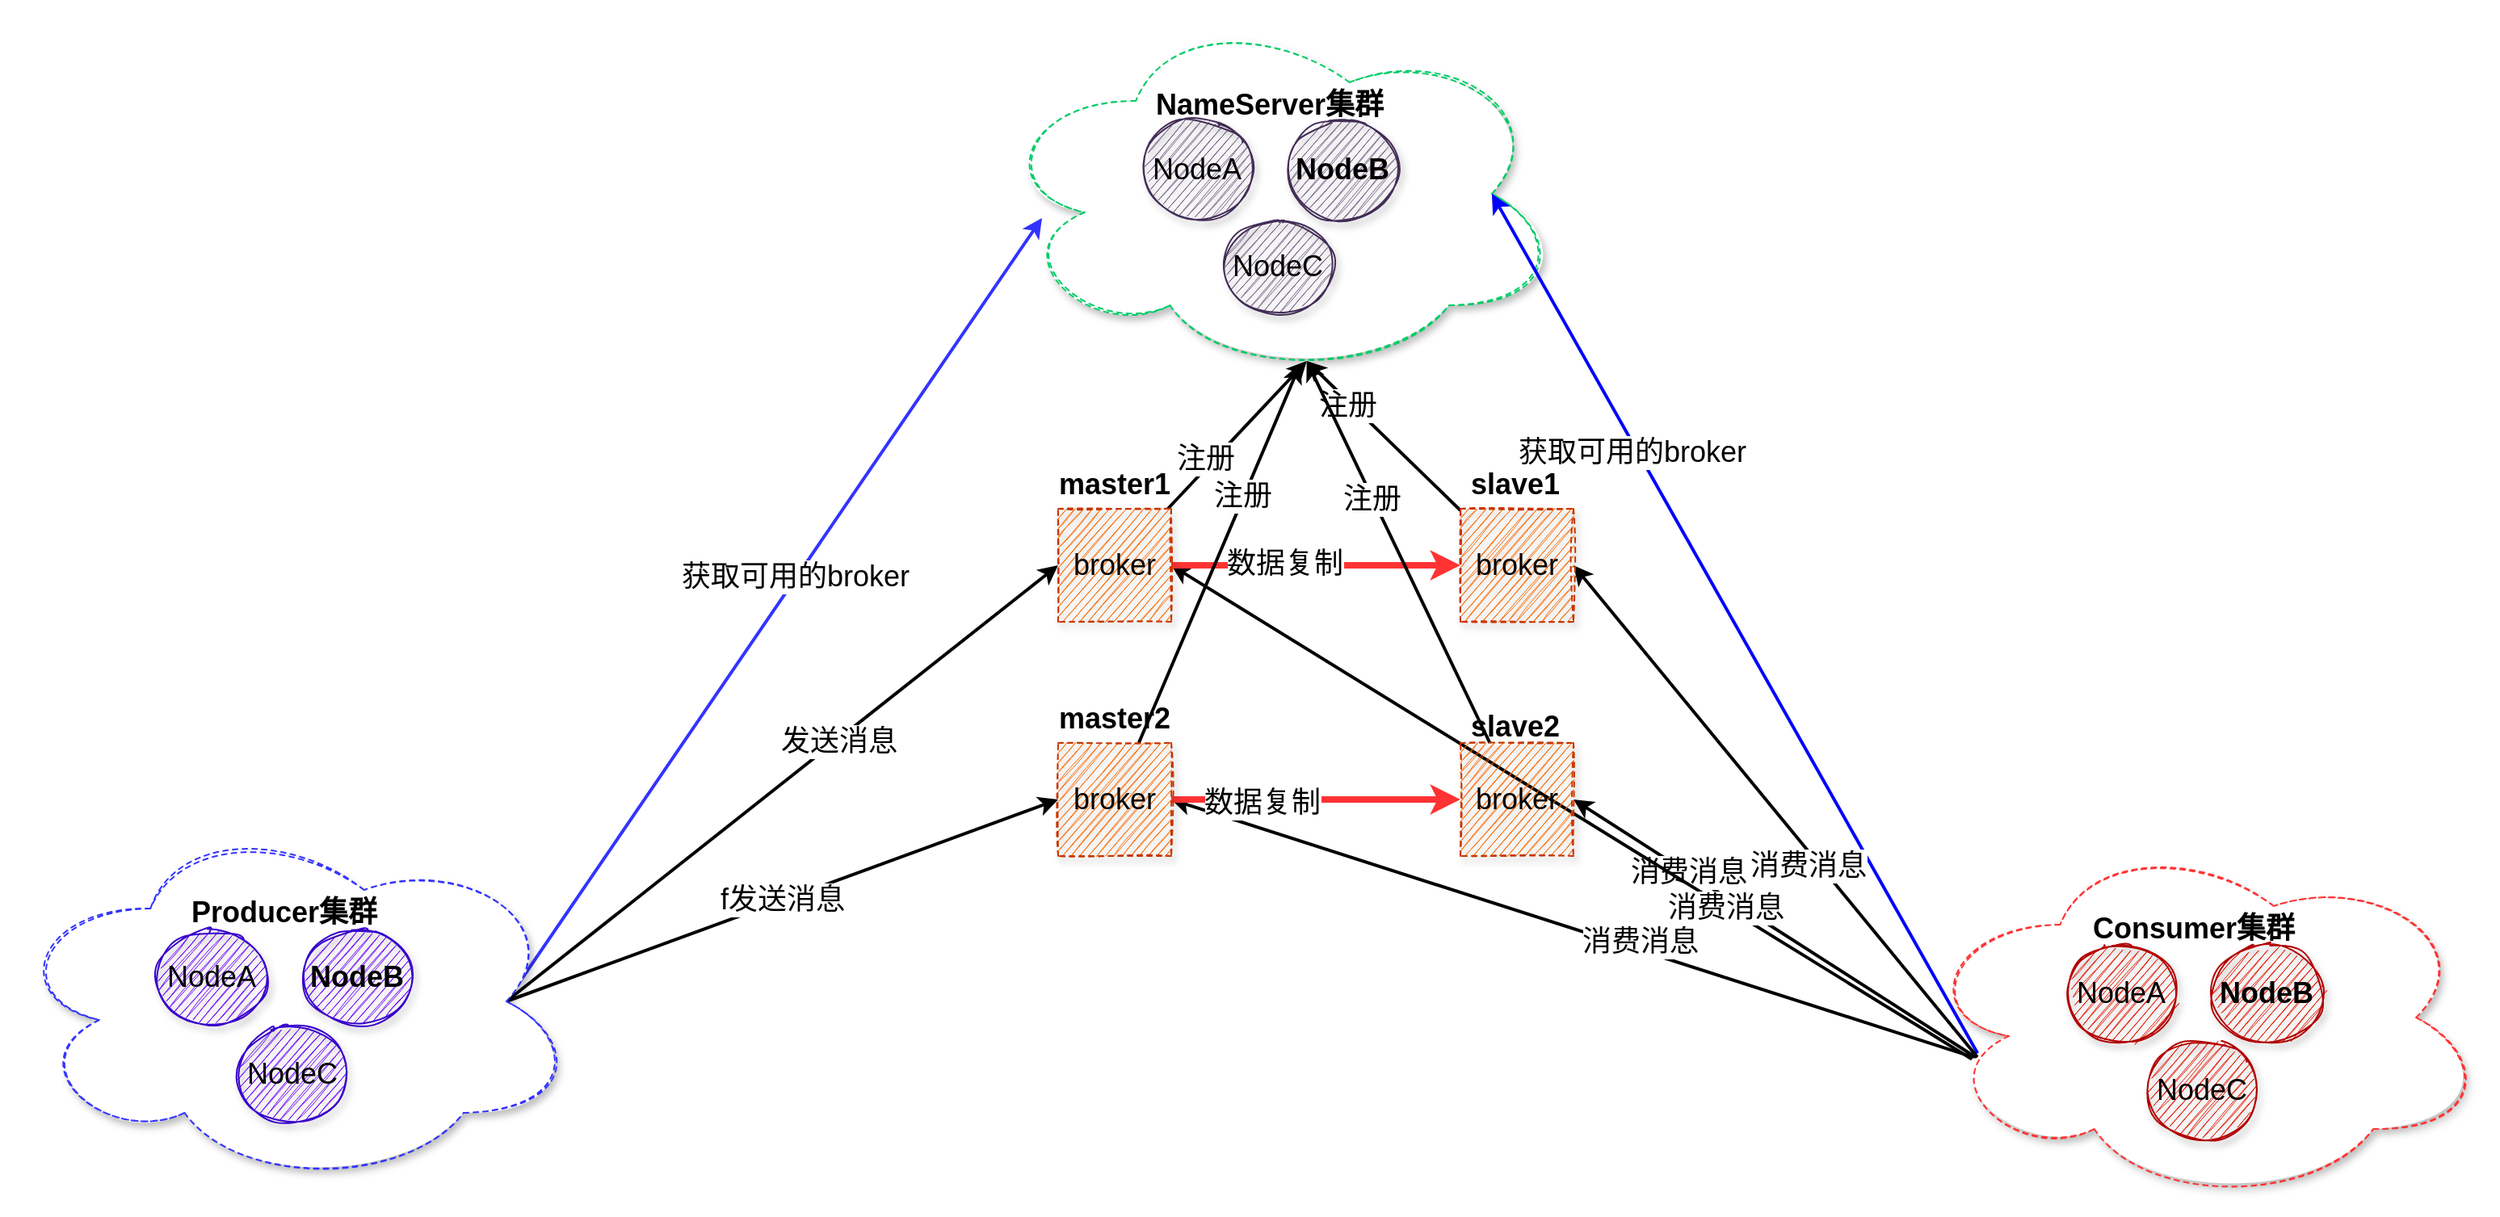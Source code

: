<mxfile version="17.4.6" type="device" pages="7"><diagram id="yjpIw6G_IVtgsbwFQPNo" name="集群模式"><mxGraphModel dx="2858" dy="2315" grid="1" gridSize="10" guides="1" tooltips="1" connect="1" arrows="1" fold="1" page="1" pageScale="1" pageWidth="827" pageHeight="1169" math="0" shadow="0"><root><mxCell id="0"/><mxCell id="1" parent="0"/><mxCell id="J7mX1lH1cEs2Lz2ZgcSQ-19" value="" style="ellipse;shape=cloud;whiteSpace=wrap;html=1;shadow=1;dashed=1;sketch=1;fontSize=18;fontColor=#000000;strokeColor=#00CC66;" parent="1" vertex="1"><mxGeometry x="390" y="-10" width="352.5" height="230" as="geometry"/></mxCell><mxCell id="J7mX1lH1cEs2Lz2ZgcSQ-14" value="&lt;font color=&quot;#000000&quot;&gt;NodeA&lt;/font&gt;" style="ellipse;whiteSpace=wrap;html=1;fontSize=18;fillColor=#76608a;fontColor=#ffffff;strokeColor=#432D57;sketch=1;shadow=1;" parent="1" vertex="1"><mxGeometry x="481.25" y="60" width="70" height="60" as="geometry"/></mxCell><mxCell id="J7mX1lH1cEs2Lz2ZgcSQ-15" value="&lt;b&gt;&lt;font color=&quot;#000000&quot;&gt;NodeB&lt;/font&gt;&lt;/b&gt;" style="ellipse;whiteSpace=wrap;html=1;fontSize=18;fillColor=#76608a;fontColor=#ffffff;strokeColor=#432D57;sketch=1;shadow=1;" parent="1" vertex="1"><mxGeometry x="571.25" y="60" width="70" height="60" as="geometry"/></mxCell><mxCell id="J7mX1lH1cEs2Lz2ZgcSQ-16" value="&lt;font color=&quot;#000000&quot;&gt;NodeC&lt;/font&gt;" style="ellipse;whiteSpace=wrap;html=1;fontSize=18;fillColor=#76608a;fontColor=#ffffff;strokeColor=#432D57;sketch=1;shadow=1;" parent="1" vertex="1"><mxGeometry x="531.25" y="120" width="70" height="60" as="geometry"/></mxCell><mxCell id="J7mX1lH1cEs2Lz2ZgcSQ-18" value="&lt;b&gt;NameServer集群&lt;/b&gt;" style="text;html=1;strokeColor=none;fillColor=none;align=center;verticalAlign=middle;whiteSpace=wrap;rounded=0;dashed=1;fontSize=18;sketch=1;shadow=1;" parent="1" vertex="1"><mxGeometry x="481.25" y="40" width="160" height="20" as="geometry"/></mxCell><mxCell id="J7mX1lH1cEs2Lz2ZgcSQ-42" style="rounded=0;orthogonalLoop=1;jettySize=auto;html=1;fontSize=18;fontColor=#000000;exitX=0.875;exitY=0.5;exitDx=0;exitDy=0;exitPerimeter=0;strokeWidth=2;endArrow=classic;endFill=1;strokeColor=#3333FF;" parent="1" source="J7mX1lH1cEs2Lz2ZgcSQ-20" edge="1"><mxGeometry relative="1" as="geometry"><mxPoint x="420" y="120" as="targetPoint"/></mxGeometry></mxCell><mxCell id="J7mX1lH1cEs2Lz2ZgcSQ-47" value="获取可用的broker" style="edgeLabel;html=1;align=center;verticalAlign=middle;resizable=0;points=[];fontSize=18;fontColor=#000000;" parent="J7mX1lH1cEs2Lz2ZgcSQ-42" vertex="1" connectable="0"><mxGeometry x="0.083" y="2" relative="1" as="geometry"><mxPoint as="offset"/></mxGeometry></mxCell><mxCell id="J7mX1lH1cEs2Lz2ZgcSQ-43" style="edgeStyle=none;rounded=0;orthogonalLoop=1;jettySize=auto;html=1;entryX=0;entryY=0.5;entryDx=0;entryDy=0;fontSize=18;fontColor=#000000;exitX=0.875;exitY=0.5;exitDx=0;exitDy=0;exitPerimeter=0;strokeWidth=2;" parent="1" source="J7mX1lH1cEs2Lz2ZgcSQ-20" target="J7mX1lH1cEs2Lz2ZgcSQ-34" edge="1"><mxGeometry relative="1" as="geometry"/></mxCell><mxCell id="J7mX1lH1cEs2Lz2ZgcSQ-48" value="发送消息" style="edgeLabel;html=1;align=center;verticalAlign=middle;resizable=0;points=[];fontSize=18;fontColor=#000000;" parent="J7mX1lH1cEs2Lz2ZgcSQ-43" vertex="1" connectable="0"><mxGeometry x="0.199" y="-1" relative="1" as="geometry"><mxPoint as="offset"/></mxGeometry></mxCell><mxCell id="J7mX1lH1cEs2Lz2ZgcSQ-44" value="f发送消息" style="edgeStyle=none;rounded=0;orthogonalLoop=1;jettySize=auto;html=1;entryX=0;entryY=0.5;entryDx=0;entryDy=0;fontSize=18;fontColor=#000000;exitX=0.875;exitY=0.5;exitDx=0;exitDy=0;exitPerimeter=0;strokeWidth=2;" parent="1" source="J7mX1lH1cEs2Lz2ZgcSQ-20" target="J7mX1lH1cEs2Lz2ZgcSQ-36" edge="1"><mxGeometry relative="1" as="geometry"/></mxCell><mxCell id="J7mX1lH1cEs2Lz2ZgcSQ-20" value="" style="ellipse;shape=cloud;whiteSpace=wrap;html=1;shadow=1;dashed=1;sketch=1;fontSize=18;fontColor=#000000;strokeColor=#3333FF;" parent="1" vertex="1"><mxGeometry x="-220" y="490" width="352.5" height="230" as="geometry"/></mxCell><mxCell id="J7mX1lH1cEs2Lz2ZgcSQ-21" value="&lt;font color=&quot;#000000&quot;&gt;NodeA&lt;/font&gt;" style="ellipse;whiteSpace=wrap;html=1;fontSize=18;fillColor=#6a00ff;fontColor=#ffffff;strokeColor=#3700CC;sketch=1;shadow=1;" parent="1" vertex="1"><mxGeometry x="-128.75" y="560" width="70" height="60" as="geometry"/></mxCell><mxCell id="J7mX1lH1cEs2Lz2ZgcSQ-22" value="&lt;b&gt;&lt;font color=&quot;#000000&quot;&gt;NodeB&lt;/font&gt;&lt;/b&gt;" style="ellipse;whiteSpace=wrap;html=1;fontSize=18;fillColor=#6a00ff;fontColor=#ffffff;strokeColor=#3700CC;sketch=1;shadow=1;" parent="1" vertex="1"><mxGeometry x="-38.75" y="560" width="70" height="60" as="geometry"/></mxCell><mxCell id="J7mX1lH1cEs2Lz2ZgcSQ-23" value="&lt;font color=&quot;#000000&quot;&gt;NodeC&lt;/font&gt;" style="ellipse;whiteSpace=wrap;html=1;fontSize=18;fillColor=#6a00ff;fontColor=#ffffff;strokeColor=#3700CC;sketch=1;shadow=1;" parent="1" vertex="1"><mxGeometry x="-78.75" y="620" width="70" height="60" as="geometry"/></mxCell><mxCell id="J7mX1lH1cEs2Lz2ZgcSQ-24" value="&lt;b&gt;Producer集群&lt;/b&gt;" style="text;html=1;strokeColor=none;fillColor=none;align=center;verticalAlign=middle;whiteSpace=wrap;rounded=0;dashed=1;fontSize=18;sketch=1;shadow=1;" parent="1" vertex="1"><mxGeometry x="-128.75" y="540" width="160" height="20" as="geometry"/></mxCell><mxCell id="J7mX1lH1cEs2Lz2ZgcSQ-66" style="edgeStyle=none;rounded=0;orthogonalLoop=1;jettySize=auto;html=1;entryX=0.875;entryY=0.5;entryDx=0;entryDy=0;entryPerimeter=0;fontSize=18;fontColor=#000000;endArrow=classic;endFill=1;strokeWidth=2;exitX=0.105;exitY=0.596;exitDx=0;exitDy=0;exitPerimeter=0;strokeColor=#0000FF;" parent="1" source="J7mX1lH1cEs2Lz2ZgcSQ-25" target="J7mX1lH1cEs2Lz2ZgcSQ-19" edge="1"><mxGeometry relative="1" as="geometry"/></mxCell><mxCell id="J7mX1lH1cEs2Lz2ZgcSQ-76" value="获取可用的broker" style="edgeLabel;html=1;align=center;verticalAlign=middle;resizable=0;points=[];fontSize=18;fontColor=#000000;" parent="J7mX1lH1cEs2Lz2ZgcSQ-66" vertex="1" connectable="0"><mxGeometry x="0.406" y="3" relative="1" as="geometry"><mxPoint as="offset"/></mxGeometry></mxCell><mxCell id="J7mX1lH1cEs2Lz2ZgcSQ-67" style="edgeStyle=none;rounded=0;orthogonalLoop=1;jettySize=auto;html=1;entryX=1;entryY=0.5;entryDx=0;entryDy=0;fontSize=18;fontColor=#000000;endArrow=classic;endFill=1;strokeWidth=2;exitX=0.105;exitY=0.607;exitDx=0;exitDy=0;exitPerimeter=0;" parent="1" source="J7mX1lH1cEs2Lz2ZgcSQ-25" target="J7mX1lH1cEs2Lz2ZgcSQ-35" edge="1"><mxGeometry relative="1" as="geometry"/></mxCell><mxCell id="J7mX1lH1cEs2Lz2ZgcSQ-74" value="消费消息" style="edgeLabel;html=1;align=center;verticalAlign=middle;resizable=0;points=[];fontSize=18;fontColor=#000000;" parent="J7mX1lH1cEs2Lz2ZgcSQ-67" vertex="1" connectable="0"><mxGeometry x="-0.195" y="6" relative="1" as="geometry"><mxPoint as="offset"/></mxGeometry></mxCell><mxCell id="J7mX1lH1cEs2Lz2ZgcSQ-68" style="edgeStyle=none;rounded=0;orthogonalLoop=1;jettySize=auto;html=1;entryX=1;entryY=0.5;entryDx=0;entryDy=0;fontSize=18;fontColor=#000000;endArrow=classic;endFill=1;strokeWidth=2;exitX=0.102;exitY=0.607;exitDx=0;exitDy=0;exitPerimeter=0;" parent="1" source="J7mX1lH1cEs2Lz2ZgcSQ-25" target="J7mX1lH1cEs2Lz2ZgcSQ-37" edge="1"><mxGeometry relative="1" as="geometry"/></mxCell><mxCell id="J7mX1lH1cEs2Lz2ZgcSQ-72" value="消费消息" style="edgeLabel;html=1;align=center;verticalAlign=middle;resizable=0;points=[];fontSize=18;fontColor=#000000;" parent="J7mX1lH1cEs2Lz2ZgcSQ-68" vertex="1" connectable="0"><mxGeometry x="0.436" relative="1" as="geometry"><mxPoint x="1" as="offset"/></mxGeometry></mxCell><mxCell id="J7mX1lH1cEs2Lz2ZgcSQ-69" style="edgeStyle=none;rounded=0;orthogonalLoop=1;jettySize=auto;html=1;entryX=1;entryY=0.5;entryDx=0;entryDy=0;fontSize=18;fontColor=#000000;endArrow=classic;endFill=1;strokeWidth=2;exitX=0.095;exitY=0.612;exitDx=0;exitDy=0;exitPerimeter=0;" parent="1" source="J7mX1lH1cEs2Lz2ZgcSQ-25" target="J7mX1lH1cEs2Lz2ZgcSQ-34" edge="1"><mxGeometry relative="1" as="geometry"/></mxCell><mxCell id="J7mX1lH1cEs2Lz2ZgcSQ-73" value="消费消息" style="edgeLabel;html=1;align=center;verticalAlign=middle;resizable=0;points=[];fontSize=18;fontColor=#000000;" parent="J7mX1lH1cEs2Lz2ZgcSQ-69" vertex="1" connectable="0"><mxGeometry x="-0.385" y="1" relative="1" as="geometry"><mxPoint y="-1" as="offset"/></mxGeometry></mxCell><mxCell id="J7mX1lH1cEs2Lz2ZgcSQ-70" style="edgeStyle=none;rounded=0;orthogonalLoop=1;jettySize=auto;html=1;entryX=1;entryY=0.5;entryDx=0;entryDy=0;fontSize=18;fontColor=#000000;endArrow=classic;endFill=1;strokeWidth=2;exitX=0.098;exitY=0.607;exitDx=0;exitDy=0;exitPerimeter=0;" parent="1" source="J7mX1lH1cEs2Lz2ZgcSQ-25" target="J7mX1lH1cEs2Lz2ZgcSQ-36" edge="1"><mxGeometry relative="1" as="geometry"/></mxCell><mxCell id="J7mX1lH1cEs2Lz2ZgcSQ-71" value="消费消息" style="edgeLabel;html=1;align=center;verticalAlign=middle;resizable=0;points=[];fontSize=18;fontColor=#000000;" parent="J7mX1lH1cEs2Lz2ZgcSQ-70" vertex="1" connectable="0"><mxGeometry x="-0.163" y="-5" relative="1" as="geometry"><mxPoint as="offset"/></mxGeometry></mxCell><mxCell id="J7mX1lH1cEs2Lz2ZgcSQ-25" value="" style="ellipse;shape=cloud;whiteSpace=wrap;html=1;shadow=1;dashed=1;sketch=1;fontSize=18;fontColor=#000000;strokeColor=#FF3333;" parent="1" vertex="1"><mxGeometry x="962.1" y="500" width="352.5" height="230" as="geometry"/></mxCell><mxCell id="J7mX1lH1cEs2Lz2ZgcSQ-26" value="&lt;font color=&quot;#000000&quot;&gt;NodeA&lt;/font&gt;" style="ellipse;whiteSpace=wrap;html=1;fontSize=18;fillColor=#e51400;fontColor=#ffffff;strokeColor=#B20000;sketch=1;shadow=1;" parent="1" vertex="1"><mxGeometry x="1053.35" y="570" width="70" height="60" as="geometry"/></mxCell><mxCell id="J7mX1lH1cEs2Lz2ZgcSQ-27" value="&lt;b&gt;&lt;font color=&quot;#000000&quot;&gt;NodeB&lt;/font&gt;&lt;/b&gt;" style="ellipse;whiteSpace=wrap;html=1;fontSize=18;fillColor=#e51400;fontColor=#ffffff;strokeColor=#B20000;sketch=1;shadow=1;" parent="1" vertex="1"><mxGeometry x="1143.35" y="570" width="70" height="60" as="geometry"/></mxCell><mxCell id="J7mX1lH1cEs2Lz2ZgcSQ-28" value="&lt;font color=&quot;#000000&quot;&gt;NodeC&lt;/font&gt;" style="ellipse;whiteSpace=wrap;html=1;fontSize=18;fillColor=#e51400;fontColor=#ffffff;strokeColor=#B20000;sketch=1;shadow=1;" parent="1" vertex="1"><mxGeometry x="1103.35" y="630" width="70" height="60" as="geometry"/></mxCell><mxCell id="J7mX1lH1cEs2Lz2ZgcSQ-29" value="&lt;b&gt;Consumer集群&lt;/b&gt;" style="text;html=1;strokeColor=none;fillColor=none;align=center;verticalAlign=middle;whiteSpace=wrap;rounded=0;dashed=1;fontSize=18;sketch=1;shadow=1;" parent="1" vertex="1"><mxGeometry x="1053.35" y="550" width="160" height="20" as="geometry"/></mxCell><mxCell id="J7mX1lH1cEs2Lz2ZgcSQ-50" style="edgeStyle=none;rounded=0;orthogonalLoop=1;jettySize=auto;html=1;entryX=0.55;entryY=0.95;entryDx=0;entryDy=0;entryPerimeter=0;fontSize=18;fontColor=#000000;endArrow=classic;endFill=1;strokeWidth=2;" parent="1" source="J7mX1lH1cEs2Lz2ZgcSQ-34" target="J7mX1lH1cEs2Lz2ZgcSQ-19" edge="1"><mxGeometry relative="1" as="geometry"/></mxCell><mxCell id="J7mX1lH1cEs2Lz2ZgcSQ-56" value="注册" style="edgeLabel;html=1;align=center;verticalAlign=middle;resizable=0;points=[];fontSize=18;fontColor=#000000;" parent="J7mX1lH1cEs2Lz2ZgcSQ-50" vertex="1" connectable="0"><mxGeometry x="-0.367" y="4" relative="1" as="geometry"><mxPoint x="-1" as="offset"/></mxGeometry></mxCell><mxCell id="J7mX1lH1cEs2Lz2ZgcSQ-58" style="edgeStyle=none;rounded=0;orthogonalLoop=1;jettySize=auto;html=1;fontSize=18;fontColor=#000000;endArrow=classic;endFill=1;strokeWidth=4;strokeColor=#FF3333;" parent="1" source="J7mX1lH1cEs2Lz2ZgcSQ-34" target="J7mX1lH1cEs2Lz2ZgcSQ-35" edge="1"><mxGeometry relative="1" as="geometry"/></mxCell><mxCell id="J7mX1lH1cEs2Lz2ZgcSQ-60" value="数据复制" style="edgeLabel;html=1;align=center;verticalAlign=middle;resizable=0;points=[];fontSize=18;fontColor=#000000;" parent="J7mX1lH1cEs2Lz2ZgcSQ-58" vertex="1" connectable="0"><mxGeometry x="-0.223" y="1" relative="1" as="geometry"><mxPoint as="offset"/></mxGeometry></mxCell><mxCell id="J7mX1lH1cEs2Lz2ZgcSQ-34" value="broker" style="whiteSpace=wrap;html=1;aspect=fixed;shadow=1;dashed=1;sketch=1;fontSize=18;strokeColor=#C73500;fillColor=#fa6800;fontColor=#000000;" parent="1" vertex="1"><mxGeometry x="430" y="300" width="70" height="70" as="geometry"/></mxCell><mxCell id="J7mX1lH1cEs2Lz2ZgcSQ-53" style="edgeStyle=none;rounded=0;orthogonalLoop=1;jettySize=auto;html=1;entryX=0.55;entryY=0.95;entryDx=0;entryDy=0;entryPerimeter=0;fontSize=18;fontColor=#000000;endArrow=classic;endFill=1;strokeWidth=2;" parent="1" source="J7mX1lH1cEs2Lz2ZgcSQ-35" target="J7mX1lH1cEs2Lz2ZgcSQ-19" edge="1"><mxGeometry relative="1" as="geometry"/></mxCell><mxCell id="J7mX1lH1cEs2Lz2ZgcSQ-57" value="注册" style="edgeLabel;html=1;align=center;verticalAlign=middle;resizable=0;points=[];fontSize=18;fontColor=#000000;" parent="J7mX1lH1cEs2Lz2ZgcSQ-53" vertex="1" connectable="0"><mxGeometry x="0.454" y="3" relative="1" as="geometry"><mxPoint x="1" as="offset"/></mxGeometry></mxCell><mxCell id="J7mX1lH1cEs2Lz2ZgcSQ-35" value="broker" style="whiteSpace=wrap;html=1;aspect=fixed;shadow=1;dashed=1;sketch=1;fontSize=18;strokeColor=#C73500;fillColor=#fa6800;fontColor=#000000;" parent="1" vertex="1"><mxGeometry x="679" y="300" width="70" height="70" as="geometry"/></mxCell><mxCell id="J7mX1lH1cEs2Lz2ZgcSQ-51" style="edgeStyle=none;rounded=0;orthogonalLoop=1;jettySize=auto;html=1;fontSize=18;fontColor=#000000;endArrow=classic;endFill=1;strokeWidth=2;" parent="1" source="J7mX1lH1cEs2Lz2ZgcSQ-36" edge="1"><mxGeometry relative="1" as="geometry"><mxPoint x="580" y="210" as="targetPoint"/></mxGeometry></mxCell><mxCell id="J7mX1lH1cEs2Lz2ZgcSQ-55" value="注册" style="edgeLabel;html=1;align=center;verticalAlign=middle;resizable=0;points=[];fontSize=18;fontColor=#000000;" parent="J7mX1lH1cEs2Lz2ZgcSQ-51" vertex="1" connectable="0"><mxGeometry x="0.292" y="1" relative="1" as="geometry"><mxPoint y="-1" as="offset"/></mxGeometry></mxCell><mxCell id="J7mX1lH1cEs2Lz2ZgcSQ-59" style="edgeStyle=none;rounded=0;orthogonalLoop=1;jettySize=auto;html=1;entryX=0;entryY=0.5;entryDx=0;entryDy=0;fontSize=18;fontColor=#000000;endArrow=classic;endFill=1;strokeWidth=4;strokeColor=#FF3333;" parent="1" source="J7mX1lH1cEs2Lz2ZgcSQ-36" target="J7mX1lH1cEs2Lz2ZgcSQ-37" edge="1"><mxGeometry relative="1" as="geometry"/></mxCell><mxCell id="J7mX1lH1cEs2Lz2ZgcSQ-63" value="数据复制" style="edgeLabel;html=1;align=center;verticalAlign=middle;resizable=0;points=[];fontSize=18;fontColor=#000000;" parent="J7mX1lH1cEs2Lz2ZgcSQ-59" vertex="1" connectable="0"><mxGeometry x="-0.378" y="-2" relative="1" as="geometry"><mxPoint as="offset"/></mxGeometry></mxCell><mxCell id="J7mX1lH1cEs2Lz2ZgcSQ-36" value="broker" style="whiteSpace=wrap;html=1;aspect=fixed;shadow=1;dashed=1;sketch=1;fontSize=18;strokeColor=#C73500;fillColor=#fa6800;fontColor=#000000;" parent="1" vertex="1"><mxGeometry x="430" y="445" width="70" height="70" as="geometry"/></mxCell><mxCell id="J7mX1lH1cEs2Lz2ZgcSQ-52" style="edgeStyle=none;rounded=0;orthogonalLoop=1;jettySize=auto;html=1;entryX=0.55;entryY=0.95;entryDx=0;entryDy=0;entryPerimeter=0;fontSize=18;fontColor=#000000;endArrow=classic;endFill=1;strokeWidth=2;" parent="1" source="J7mX1lH1cEs2Lz2ZgcSQ-37" target="J7mX1lH1cEs2Lz2ZgcSQ-19" edge="1"><mxGeometry relative="1" as="geometry"/></mxCell><mxCell id="J7mX1lH1cEs2Lz2ZgcSQ-54" value="注册" style="edgeLabel;html=1;align=center;verticalAlign=middle;resizable=0;points=[];fontSize=18;fontColor=#000000;" parent="J7mX1lH1cEs2Lz2ZgcSQ-52" vertex="1" connectable="0"><mxGeometry x="0.281" y="1" relative="1" as="geometry"><mxPoint as="offset"/></mxGeometry></mxCell><mxCell id="J7mX1lH1cEs2Lz2ZgcSQ-37" value="broker" style="whiteSpace=wrap;html=1;aspect=fixed;shadow=1;dashed=1;sketch=1;fontSize=18;strokeColor=#C73500;fillColor=#fa6800;fontColor=#000000;" parent="1" vertex="1"><mxGeometry x="679" y="445" width="70" height="70" as="geometry"/></mxCell><mxCell id="J7mX1lH1cEs2Lz2ZgcSQ-38" value="&lt;b&gt;master1&lt;/b&gt;" style="text;html=1;strokeColor=none;fillColor=none;align=center;verticalAlign=middle;whiteSpace=wrap;rounded=0;shadow=1;dashed=1;sketch=1;fontSize=18;fontColor=#000000;" parent="1" vertex="1"><mxGeometry x="435" y="270" width="60" height="30" as="geometry"/></mxCell><mxCell id="J7mX1lH1cEs2Lz2ZgcSQ-39" value="&lt;b&gt;master2&lt;/b&gt;" style="text;html=1;strokeColor=none;fillColor=none;align=center;verticalAlign=middle;whiteSpace=wrap;rounded=0;shadow=1;dashed=1;sketch=1;fontSize=18;fontColor=#000000;" parent="1" vertex="1"><mxGeometry x="435" y="415" width="60" height="30" as="geometry"/></mxCell><mxCell id="J7mX1lH1cEs2Lz2ZgcSQ-40" value="&lt;b&gt;slave1&lt;/b&gt;" style="text;html=1;strokeColor=none;fillColor=none;align=center;verticalAlign=middle;whiteSpace=wrap;rounded=0;shadow=1;dashed=1;sketch=1;fontSize=18;fontColor=#000000;" parent="1" vertex="1"><mxGeometry x="682.5" y="270" width="60" height="30" as="geometry"/></mxCell><mxCell id="J7mX1lH1cEs2Lz2ZgcSQ-41" value="&lt;b&gt;slave2&lt;/b&gt;" style="text;html=1;strokeColor=none;fillColor=none;align=center;verticalAlign=middle;whiteSpace=wrap;rounded=0;shadow=1;dashed=1;sketch=1;fontSize=18;fontColor=#000000;" parent="1" vertex="1"><mxGeometry x="682.5" y="420" width="60" height="30" as="geometry"/></mxCell></root></mxGraphModel></diagram><diagram id="sEKBH3XbadElXtKrvNz0" name="Topic-Queue"><mxGraphModel dx="1422" dy="800" grid="1" gridSize="10" guides="1" tooltips="1" connect="1" arrows="1" fold="1" page="1" pageScale="1" pageWidth="827" pageHeight="1169" math="0" shadow="0"><root><mxCell id="0"/><mxCell id="1" parent="0"/><mxCell id="FK7S-SW5DF3uZfkEBLId-9" value="" style="rounded=0;whiteSpace=wrap;html=1;shadow=1;sketch=1;fontSize=18;fontColor=#000000;strokeColor=#66FFFF;dashed=1;" parent="1" vertex="1"><mxGeometry x="180" y="330" width="508" height="350" as="geometry"/></mxCell><mxCell id="FK7S-SW5DF3uZfkEBLId-5" value="queue0" style="rounded=0;whiteSpace=wrap;html=1;shadow=1;sketch=1;fontSize=18;fontColor=#000000;strokeColor=#C73500;fillColor=#fa6800;" parent="1" vertex="1"><mxGeometry x="251" y="360" width="366" height="40" as="geometry"/></mxCell><mxCell id="FK7S-SW5DF3uZfkEBLId-6" value="&lt;span&gt;queue1&lt;/span&gt;" style="rounded=0;whiteSpace=wrap;html=1;shadow=1;sketch=1;fontSize=18;fontColor=#000000;strokeColor=#C73500;fillColor=#fa6800;" parent="1" vertex="1"><mxGeometry x="251" y="440" width="366" height="40" as="geometry"/></mxCell><mxCell id="FK7S-SW5DF3uZfkEBLId-7" value="&lt;span&gt;queue2&lt;/span&gt;" style="rounded=0;whiteSpace=wrap;html=1;shadow=1;sketch=1;fontSize=18;fontColor=#000000;strokeColor=#BD7000;fillColor=#f0a30a;" parent="1" vertex="1"><mxGeometry x="251" y="520" width="366" height="40" as="geometry"/></mxCell><mxCell id="FK7S-SW5DF3uZfkEBLId-8" value="&lt;span&gt;queue3&lt;/span&gt;" style="rounded=0;whiteSpace=wrap;html=1;shadow=1;sketch=1;fontSize=18;fontColor=#000000;strokeColor=#BD7000;fillColor=#f0a30a;" parent="1" vertex="1"><mxGeometry x="251" y="600" width="366" height="40" as="geometry"/></mxCell><mxCell id="FK7S-SW5DF3uZfkEBLId-10" value="&lt;b&gt;&lt;font style=&quot;font-size: 36px&quot;&gt;Topic&lt;/font&gt;&lt;/b&gt;" style="text;html=1;strokeColor=none;fillColor=none;align=center;verticalAlign=middle;whiteSpace=wrap;rounded=0;shadow=1;glass=1;dashed=1;sketch=1;fontSize=18;fontColor=#000000;" parent="1" vertex="1"><mxGeometry x="324" y="280" width="220" height="50" as="geometry"/></mxCell></root></mxGraphModel></diagram><diagram id="IEHLThWCvOfqlh2w3CGj" name="broker多master"><mxGraphModel dx="1138" dy="640" grid="1" gridSize="10" guides="1" tooltips="1" connect="1" arrows="1" fold="1" page="1" pageScale="1" pageWidth="827" pageHeight="1169" math="0" shadow="0"><root><mxCell id="0"/><mxCell id="1" parent="0"/><mxCell id="2fsOdnTHnjVhfil68K7P-22" value="" style="rounded=0;whiteSpace=wrap;html=1;shadow=1;sketch=1;fontSize=18;fontColor=#000000;dashed=1;strokeColor=#0000FF;" vertex="1" parent="1"><mxGeometry x="170" y="80" width="440" height="290" as="geometry"/></mxCell><mxCell id="2fsOdnTHnjVhfil68K7P-12" value="&lt;font color=&quot;#000000&quot; style=&quot;font-size: 18px&quot;&gt;Broker1&lt;/font&gt;" style="rounded=0;whiteSpace=wrap;html=1;shadow=1;sketch=1;fontColor=#ffffff;fillColor=#60a917;strokeColor=#2D7600;" vertex="1" parent="1"><mxGeometry x="200" y="130" width="120" height="60" as="geometry"/></mxCell><mxCell id="2fsOdnTHnjVhfil68K7P-13" value="&lt;font color=&quot;#000000&quot; style=&quot;font-size: 18px&quot;&gt;Broker2&lt;/font&gt;" style="rounded=0;whiteSpace=wrap;html=1;shadow=1;sketch=1;fontColor=#ffffff;fillColor=#60a917;strokeColor=#2D7600;" vertex="1" parent="1"><mxGeometry x="470" y="130" width="120" height="60" as="geometry"/></mxCell><mxCell id="2fsOdnTHnjVhfil68K7P-14" value="&lt;font color=&quot;#000000&quot; style=&quot;font-size: 18px&quot;&gt;Broker3&lt;/font&gt;" style="rounded=0;whiteSpace=wrap;html=1;shadow=1;sketch=1;fontColor=#ffffff;fillColor=#60a917;strokeColor=#2D7600;" vertex="1" parent="1"><mxGeometry x="200" y="260" width="120" height="60" as="geometry"/></mxCell><mxCell id="2fsOdnTHnjVhfil68K7P-15" value="&lt;font color=&quot;#000000&quot; style=&quot;font-size: 18px&quot;&gt;Broker4&lt;/font&gt;" style="rounded=0;whiteSpace=wrap;html=1;shadow=1;sketch=1;fontColor=#ffffff;fillColor=#60a917;strokeColor=#2D7600;" vertex="1" parent="1"><mxGeometry x="470" y="260" width="120" height="60" as="geometry"/></mxCell><mxCell id="2fsOdnTHnjVhfil68K7P-16" value="master" style="text;html=1;strokeColor=none;fillColor=none;align=center;verticalAlign=middle;whiteSpace=wrap;rounded=0;shadow=1;sketch=1;fontSize=18;fontColor=#000000;" vertex="1" parent="1"><mxGeometry x="230" y="100" width="60" height="30" as="geometry"/></mxCell><mxCell id="2fsOdnTHnjVhfil68K7P-17" value="master" style="text;html=1;strokeColor=none;fillColor=none;align=center;verticalAlign=middle;whiteSpace=wrap;rounded=0;shadow=1;sketch=1;fontSize=18;fontColor=#000000;" vertex="1" parent="1"><mxGeometry x="230" y="230" width="60" height="30" as="geometry"/></mxCell><mxCell id="2fsOdnTHnjVhfil68K7P-18" value="master" style="text;html=1;strokeColor=none;fillColor=none;align=center;verticalAlign=middle;whiteSpace=wrap;rounded=0;shadow=1;sketch=1;fontSize=18;fontColor=#000000;" vertex="1" parent="1"><mxGeometry x="500" y="90" width="60" height="30" as="geometry"/></mxCell><mxCell id="2fsOdnTHnjVhfil68K7P-19" value="master" style="text;html=1;strokeColor=none;fillColor=none;align=center;verticalAlign=middle;whiteSpace=wrap;rounded=0;shadow=1;sketch=1;fontSize=18;fontColor=#000000;" vertex="1" parent="1"><mxGeometry x="500" y="230" width="60" height="30" as="geometry"/></mxCell></root></mxGraphModel></diagram><diagram id="EqZgyjwavJi18VaXJedX" name="broker同步双写"><mxGraphModel dx="1422" dy="744" grid="1" gridSize="10" guides="1" tooltips="1" connect="1" arrows="1" fold="1" page="1" pageScale="1" pageWidth="827" pageHeight="1169" math="0" shadow="0"><root><mxCell id="0"/><mxCell id="1" parent="0"/><mxCell id="oVA35Xlebuhsgf4c3U_V-14" value="" style="rounded=0;whiteSpace=wrap;html=1;shadow=1;dashed=1;sketch=1;fontSize=18;fontColor=#000000;strokeColor=#0000FF;" vertex="1" parent="1"><mxGeometry x="163" y="90" width="610" height="250" as="geometry"/></mxCell><mxCell id="oVA35Xlebuhsgf4c3U_V-10" style="edgeStyle=none;rounded=0;orthogonalLoop=1;jettySize=auto;html=1;fontSize=18;fontColor=#000000;strokeWidth=2;" edge="1" parent="1" source="oVA35Xlebuhsgf4c3U_V-2" target="oVA35Xlebuhsgf4c3U_V-3"><mxGeometry relative="1" as="geometry"/></mxCell><mxCell id="oVA35Xlebuhsgf4c3U_V-2" value="&lt;font color=&quot;#000000&quot; style=&quot;font-size: 18px&quot;&gt;Broker1&lt;/font&gt;" style="rounded=0;whiteSpace=wrap;html=1;shadow=1;sketch=1;fontColor=#ffffff;fillColor=#60a917;strokeColor=#2D7600;" vertex="1" parent="1"><mxGeometry x="200" y="130" width="120" height="60" as="geometry"/></mxCell><mxCell id="oVA35Xlebuhsgf4c3U_V-3" value="&lt;font color=&quot;#000000&quot; style=&quot;font-size: 18px&quot;&gt;Broker2&lt;/font&gt;" style="rounded=0;whiteSpace=wrap;html=1;shadow=1;sketch=1;fontColor=#ffffff;fillColor=#6a00ff;strokeColor=#3700CC;" vertex="1" parent="1"><mxGeometry x="600" y="130" width="120" height="60" as="geometry"/></mxCell><mxCell id="oVA35Xlebuhsgf4c3U_V-11" style="edgeStyle=none;rounded=0;orthogonalLoop=1;jettySize=auto;html=1;fontSize=18;fontColor=#000000;strokeWidth=2;" edge="1" parent="1" source="oVA35Xlebuhsgf4c3U_V-4" target="oVA35Xlebuhsgf4c3U_V-5"><mxGeometry relative="1" as="geometry"/></mxCell><mxCell id="oVA35Xlebuhsgf4c3U_V-4" value="&lt;font color=&quot;#000000&quot; style=&quot;font-size: 18px&quot;&gt;Broker3&lt;/font&gt;" style="rounded=0;whiteSpace=wrap;html=1;shadow=1;sketch=1;fontColor=#ffffff;fillColor=#60a917;strokeColor=#2D7600;" vertex="1" parent="1"><mxGeometry x="200" y="260" width="120" height="60" as="geometry"/></mxCell><mxCell id="oVA35Xlebuhsgf4c3U_V-5" value="&lt;font color=&quot;#000000&quot; style=&quot;font-size: 18px&quot;&gt;Broker4&lt;/font&gt;" style="rounded=0;whiteSpace=wrap;html=1;shadow=1;sketch=1;fontColor=#ffffff;fillColor=#6a00ff;strokeColor=#3700CC;" vertex="1" parent="1"><mxGeometry x="600" y="260" width="120" height="60" as="geometry"/></mxCell><mxCell id="oVA35Xlebuhsgf4c3U_V-6" value="master" style="text;html=1;strokeColor=none;fillColor=none;align=center;verticalAlign=middle;whiteSpace=wrap;rounded=0;shadow=1;sketch=1;fontSize=18;fontColor=#000000;" vertex="1" parent="1"><mxGeometry x="90" y="100" width="330" height="30" as="geometry"/></mxCell><mxCell id="oVA35Xlebuhsgf4c3U_V-7" value="master" style="text;html=1;strokeColor=none;fillColor=none;align=center;verticalAlign=middle;whiteSpace=wrap;rounded=0;shadow=1;sketch=1;fontSize=18;fontColor=#000000;" vertex="1" parent="1"><mxGeometry x="230" y="230" width="60" height="30" as="geometry"/></mxCell><mxCell id="oVA35Xlebuhsgf4c3U_V-8" value="slave" style="text;html=1;strokeColor=none;fillColor=none;align=center;verticalAlign=middle;whiteSpace=wrap;rounded=0;shadow=1;sketch=1;fontSize=18;fontColor=#000000;" vertex="1" parent="1"><mxGeometry x="630" y="90" width="60" height="30" as="geometry"/></mxCell><mxCell id="oVA35Xlebuhsgf4c3U_V-9" value="slave" style="text;html=1;strokeColor=none;fillColor=none;align=center;verticalAlign=middle;whiteSpace=wrap;rounded=0;shadow=1;sketch=1;fontSize=18;fontColor=#000000;" vertex="1" parent="1"><mxGeometry x="630" y="230" width="60" height="30" as="geometry"/></mxCell><mxCell id="oVA35Xlebuhsgf4c3U_V-12" value="&lt;b&gt;同步复制数据到slave&lt;/b&gt;" style="text;html=1;strokeColor=none;fillColor=none;align=center;verticalAlign=middle;whiteSpace=wrap;rounded=0;shadow=1;dashed=1;sketch=1;fontSize=18;fontColor=#000000;" vertex="1" parent="1"><mxGeometry x="370" y="130" width="196" height="30" as="geometry"/></mxCell><mxCell id="oVA35Xlebuhsgf4c3U_V-13" value="&lt;b&gt;同步复制数据到slave&lt;/b&gt;" style="text;html=1;strokeColor=none;fillColor=none;align=center;verticalAlign=middle;whiteSpace=wrap;rounded=0;shadow=1;dashed=1;sketch=1;fontSize=18;fontColor=#000000;" vertex="1" parent="1"><mxGeometry x="370" y="260" width="196" height="30" as="geometry"/></mxCell></root></mxGraphModel></diagram><diagram id="BILaSplZXx951B2E1LAn" name="同步双写"><mxGraphModel dx="1422" dy="744" grid="1" gridSize="10" guides="1" tooltips="1" connect="1" arrows="1" fold="1" page="1" pageScale="1" pageWidth="827" pageHeight="1169" math="0" shadow="0"><root><mxCell id="0"/><mxCell id="1" parent="0"/><mxCell id="UBEOh9Eh0GVWpao6g9F4-6" value="" style="edgeStyle=none;rounded=0;orthogonalLoop=1;jettySize=auto;html=1;fontSize=18;fontColor=#000000;strokeWidth=2;exitX=0.175;exitY=1.05;exitDx=0;exitDy=0;exitPerimeter=0;entryX=0.183;entryY=0.033;entryDx=0;entryDy=0;entryPerimeter=0;fillColor=#d80073;strokeColor=#A50040;" edge="1" parent="1" source="UBEOh9Eh0GVWpao6g9F4-1" target="UBEOh9Eh0GVWpao6g9F4-2"><mxGeometry relative="1" as="geometry"/></mxCell><mxCell id="UBEOh9Eh0GVWpao6g9F4-9" style="edgeStyle=none;rounded=0;orthogonalLoop=1;jettySize=auto;html=1;entryX=0.75;entryY=1;entryDx=0;entryDy=0;fontSize=14;fontColor=#000000;strokeWidth=2;exitX=0.75;exitY=0;exitDx=0;exitDy=0;" edge="1" parent="1" source="UBEOh9Eh0GVWpao6g9F4-1" target="UBEOh9Eh0GVWpao6g9F4-4"><mxGeometry relative="1" as="geometry"/></mxCell><mxCell id="UBEOh9Eh0GVWpao6g9F4-1" value="&lt;b&gt;&lt;font color=&quot;#000000&quot;&gt;master1&lt;/font&gt;&lt;/b&gt;" style="rounded=0;whiteSpace=wrap;html=1;shadow=1;sketch=1;fontSize=18;fontColor=#ffffff;strokeColor=#005700;fillColor=#008a00;" vertex="1" parent="1"><mxGeometry x="310" y="240" width="120" height="60" as="geometry"/></mxCell><mxCell id="UBEOh9Eh0GVWpao6g9F4-7" value="" style="edgeStyle=none;rounded=0;orthogonalLoop=1;jettySize=auto;html=1;fontSize=18;fontColor=#000000;strokeWidth=2;entryX=0.75;entryY=1;entryDx=0;entryDy=0;exitX=0.75;exitY=0;exitDx=0;exitDy=0;fillColor=#d80073;strokeColor=#A50040;" edge="1" parent="1" source="UBEOh9Eh0GVWpao6g9F4-2" target="UBEOh9Eh0GVWpao6g9F4-1"><mxGeometry relative="1" as="geometry"/></mxCell><mxCell id="UBEOh9Eh0GVWpao6g9F4-2" value="&lt;font color=&quot;#000000&quot;&gt;&lt;b&gt;slave1&lt;/b&gt;&lt;/font&gt;" style="rounded=0;whiteSpace=wrap;html=1;shadow=1;sketch=1;fontSize=18;fontColor=#ffffff;strokeColor=#3700CC;fillColor=#6a00ff;" vertex="1" parent="1"><mxGeometry x="310" y="380" width="120" height="60" as="geometry"/></mxCell><mxCell id="UBEOh9Eh0GVWpao6g9F4-5" style="edgeStyle=none;rounded=0;orthogonalLoop=1;jettySize=auto;html=1;fontSize=18;fontColor=#000000;strokeWidth=2;entryX=0.25;entryY=0;entryDx=0;entryDy=0;exitX=0.25;exitY=1;exitDx=0;exitDy=0;" edge="1" parent="1" source="UBEOh9Eh0GVWpao6g9F4-4" target="UBEOh9Eh0GVWpao6g9F4-1"><mxGeometry relative="1" as="geometry"/></mxCell><mxCell id="UBEOh9Eh0GVWpao6g9F4-4" value="&lt;font color=&quot;#000000&quot;&gt;&lt;b&gt;producer&lt;/b&gt;&lt;/font&gt;" style="rounded=0;whiteSpace=wrap;html=1;shadow=1;sketch=1;fontSize=18;fontColor=#ffffff;strokeColor=#A50040;fillColor=#d80073;" vertex="1" parent="1"><mxGeometry x="310" y="100" width="120" height="60" as="geometry"/></mxCell><mxCell id="UBEOh9Eh0GVWpao6g9F4-8" value="&lt;font style=&quot;font-size: 14px&quot;&gt;1. 发送消息&lt;/font&gt;" style="text;html=1;strokeColor=none;fillColor=none;align=center;verticalAlign=middle;whiteSpace=wrap;rounded=0;shadow=1;sketch=1;fontSize=18;fontColor=#000000;" vertex="1" parent="1"><mxGeometry x="260" y="190" width="82" height="30" as="geometry"/></mxCell><mxCell id="UBEOh9Eh0GVWpao6g9F4-10" value="&lt;font style=&quot;font-size: 14px&quot;&gt;4. 返回结果&lt;/font&gt;" style="text;html=1;strokeColor=none;fillColor=none;align=center;verticalAlign=middle;whiteSpace=wrap;rounded=0;shadow=1;sketch=1;fontSize=18;fontColor=#000000;" vertex="1" parent="1"><mxGeometry x="400" y="190" width="82" height="30" as="geometry"/></mxCell><mxCell id="UBEOh9Eh0GVWpao6g9F4-11" value="&lt;font style=&quot;font-size: 14px&quot;&gt;2. 同步复制&lt;/font&gt;" style="text;html=1;strokeColor=none;fillColor=none;align=center;verticalAlign=middle;whiteSpace=wrap;rounded=0;shadow=1;sketch=1;fontSize=18;fontColor=#000000;" vertex="1" parent="1"><mxGeometry x="250" y="320" width="82" height="30" as="geometry"/></mxCell><mxCell id="UBEOh9Eh0GVWpao6g9F4-12" value="&lt;font style=&quot;font-size: 14px&quot;&gt;3. 复制成功&lt;/font&gt;" style="text;html=1;strokeColor=none;fillColor=none;align=center;verticalAlign=middle;whiteSpace=wrap;rounded=0;shadow=1;sketch=1;fontSize=18;fontColor=#000000;" vertex="1" parent="1"><mxGeometry x="410" y="320" width="82" height="30" as="geometry"/></mxCell></root></mxGraphModel></diagram><diagram id="0dm5MQ_cuvQgRlYNL8uc" name="异步复制"><mxGraphModel dx="1422" dy="802" grid="1" gridSize="10" guides="1" tooltips="1" connect="1" arrows="1" fold="1" page="1" pageScale="1" pageWidth="827" pageHeight="1169" math="0" shadow="0"><root><mxCell id="0"/><mxCell id="1" parent="0"/><mxCell id="14VazIHrslUMbYWQlrSf-1" value="" style="edgeStyle=none;rounded=0;orthogonalLoop=1;jettySize=auto;html=1;fontSize=18;fontColor=#000000;strokeWidth=2;exitX=0.175;exitY=1.05;exitDx=0;exitDy=0;exitPerimeter=0;entryX=0.183;entryY=0.033;entryDx=0;entryDy=0;entryPerimeter=0;fillColor=#d80073;strokeColor=#A50040;dashed=1;" parent="1" source="14VazIHrslUMbYWQlrSf-3" target="14VazIHrslUMbYWQlrSf-5" edge="1"><mxGeometry relative="1" as="geometry"/></mxCell><mxCell id="14VazIHrslUMbYWQlrSf-2" style="edgeStyle=none;rounded=0;orthogonalLoop=1;jettySize=auto;html=1;entryX=0.75;entryY=1;entryDx=0;entryDy=0;fontSize=14;fontColor=#000000;strokeWidth=2;exitX=0.75;exitY=0;exitDx=0;exitDy=0;" parent="1" source="14VazIHrslUMbYWQlrSf-3" target="14VazIHrslUMbYWQlrSf-7" edge="1"><mxGeometry relative="1" as="geometry"/></mxCell><mxCell id="14VazIHrslUMbYWQlrSf-3" value="&lt;b&gt;&lt;font color=&quot;#000000&quot;&gt;master1&lt;/font&gt;&lt;/b&gt;" style="rounded=0;whiteSpace=wrap;html=1;shadow=1;sketch=1;fontSize=18;fontColor=#ffffff;strokeColor=#005700;fillColor=#008a00;" parent="1" vertex="1"><mxGeometry x="310" y="240" width="120" height="60" as="geometry"/></mxCell><mxCell id="14VazIHrslUMbYWQlrSf-4" value="" style="edgeStyle=none;rounded=0;orthogonalLoop=1;jettySize=auto;html=1;fontSize=18;fontColor=#000000;strokeWidth=2;entryX=0.75;entryY=1;entryDx=0;entryDy=0;exitX=0.75;exitY=0;exitDx=0;exitDy=0;fillColor=#d80073;strokeColor=#A50040;dashed=1;" parent="1" source="14VazIHrslUMbYWQlrSf-5" target="14VazIHrslUMbYWQlrSf-3" edge="1"><mxGeometry relative="1" as="geometry"/></mxCell><mxCell id="14VazIHrslUMbYWQlrSf-5" value="&lt;font color=&quot;#000000&quot;&gt;&lt;b&gt;slave1&lt;/b&gt;&lt;/font&gt;" style="rounded=0;whiteSpace=wrap;html=1;shadow=1;sketch=1;fontSize=18;fontColor=#ffffff;strokeColor=#3700CC;fillColor=#6a00ff;" parent="1" vertex="1"><mxGeometry x="310" y="380" width="120" height="60" as="geometry"/></mxCell><mxCell id="14VazIHrslUMbYWQlrSf-6" style="edgeStyle=none;rounded=0;orthogonalLoop=1;jettySize=auto;html=1;fontSize=18;fontColor=#000000;strokeWidth=2;entryX=0.25;entryY=0;entryDx=0;entryDy=0;exitX=0.25;exitY=1;exitDx=0;exitDy=0;" parent="1" source="14VazIHrslUMbYWQlrSf-7" target="14VazIHrslUMbYWQlrSf-3" edge="1"><mxGeometry relative="1" as="geometry"/></mxCell><mxCell id="14VazIHrslUMbYWQlrSf-7" value="&lt;font color=&quot;#000000&quot;&gt;&lt;b&gt;producer&lt;/b&gt;&lt;/font&gt;" style="rounded=0;whiteSpace=wrap;html=1;shadow=1;sketch=1;fontSize=18;fontColor=#ffffff;strokeColor=#A50040;fillColor=#d80073;" parent="1" vertex="1"><mxGeometry x="310" y="100" width="120" height="60" as="geometry"/></mxCell><mxCell id="14VazIHrslUMbYWQlrSf-8" value="&lt;font style=&quot;font-size: 14px&quot;&gt;1. 发送消息&lt;/font&gt;" style="text;html=1;strokeColor=none;fillColor=none;align=center;verticalAlign=middle;whiteSpace=wrap;rounded=0;shadow=1;sketch=1;fontSize=18;fontColor=#000000;" parent="1" vertex="1"><mxGeometry x="260" y="190" width="82" height="30" as="geometry"/></mxCell><mxCell id="14VazIHrslUMbYWQlrSf-9" value="&lt;font style=&quot;font-size: 14px&quot;&gt;2. 返回结果&lt;/font&gt;" style="text;html=1;strokeColor=none;fillColor=none;align=center;verticalAlign=middle;whiteSpace=wrap;rounded=0;shadow=1;sketch=1;fontSize=18;fontColor=#000000;" parent="1" vertex="1"><mxGeometry x="400" y="190" width="82" height="30" as="geometry"/></mxCell><mxCell id="14VazIHrslUMbYWQlrSf-10" value="&lt;span style=&quot;font-size: 14px&quot;&gt;异步复制&lt;/span&gt;" style="text;html=1;strokeColor=none;fillColor=none;align=center;verticalAlign=middle;whiteSpace=wrap;rounded=0;shadow=1;sketch=1;fontSize=18;fontColor=#000000;" parent="1" vertex="1"><mxGeometry x="250" y="320" width="82" height="30" as="geometry"/></mxCell><mxCell id="14VazIHrslUMbYWQlrSf-11" value="&lt;font style=&quot;font-size: 14px&quot;&gt;复制成功&lt;/font&gt;" style="text;html=1;strokeColor=none;fillColor=none;align=center;verticalAlign=middle;whiteSpace=wrap;rounded=0;shadow=1;sketch=1;fontSize=18;fontColor=#000000;" parent="1" vertex="1"><mxGeometry x="410" y="320" width="82" height="30" as="geometry"/></mxCell></root></mxGraphModel></diagram><diagram id="XhWuuyKnE8A6blWLdfJj" name="主从同步"><mxGraphModel dx="2249" dy="802" grid="1" gridSize="10" guides="1" tooltips="1" connect="1" arrows="1" fold="1" page="1" pageScale="1" pageWidth="827" pageHeight="1169" math="0" shadow="0"><root><mxCell id="0"/><mxCell id="1" parent="0"/><mxCell id="qGqH_QBzP4a1vIOJlf38-12" value="" style="rounded=0;whiteSpace=wrap;html=1;fontSize=18;dashed=1;strokeColor=#FF0000;sketch=1;shadow=1;" parent="1" vertex="1"><mxGeometry x="272" y="150" width="330" height="300" as="geometry"/></mxCell><mxCell id="qGqH_QBzP4a1vIOJlf38-4" value="" style="rounded=0;whiteSpace=wrap;html=1;fontSize=18;dashed=1;strokeColor=#FF0000;sketch=1;shadow=1;" parent="1" vertex="1"><mxGeometry x="-210" y="150" width="330" height="300" as="geometry"/></mxCell><mxCell id="qGqH_QBzP4a1vIOJlf38-16" style="edgeStyle=none;rounded=0;orthogonalLoop=1;jettySize=auto;html=1;entryX=0;entryY=0.5;entryDx=0;entryDy=0;fontSize=18;sketch=1;shadow=1;" parent="1" source="qGqH_QBzP4a1vIOJlf38-2" target="qGqH_QBzP4a1vIOJlf38-14" edge="1"><mxGeometry relative="1" as="geometry"/></mxCell><mxCell id="qGqH_QBzP4a1vIOJlf38-2" value="&lt;font style=&quot;font-size: 18px&quot; color=&quot;#000000&quot;&gt;Master1&lt;/font&gt;" style="rounded=0;whiteSpace=wrap;html=1;fillColor=#60a917;fontColor=#ffffff;strokeColor=#2D7600;sketch=1;shadow=1;" parent="1" vertex="1"><mxGeometry x="-105" y="270" width="120" height="60" as="geometry"/></mxCell><mxCell id="qGqH_QBzP4a1vIOJlf38-3" value="&lt;span style=&quot;font-size: 18px&quot;&gt;&lt;font color=&quot;#000000&quot;&gt;slave2&lt;/font&gt;&lt;/span&gt;" style="rounded=0;whiteSpace=wrap;html=1;fillColor=#1ba1e2;fontColor=#ffffff;strokeColor=#006EAF;sketch=1;shadow=1;" parent="1" vertex="1"><mxGeometry x="-105" y="380" width="120" height="60" as="geometry"/></mxCell><mxCell id="qGqH_QBzP4a1vIOJlf38-10" value="&lt;span style=&quot;color: rgb(0 , 0 , 0) ; font-size: 18px&quot;&gt;NameServer1&lt;/span&gt;" style="rounded=0;whiteSpace=wrap;html=1;fillColor=#60a917;fontColor=#ffffff;strokeColor=#2D7600;sketch=1;shadow=1;" parent="1" vertex="1"><mxGeometry x="-105" y="160" width="120" height="60" as="geometry"/></mxCell><mxCell id="qGqH_QBzP4a1vIOJlf38-17" style="edgeStyle=none;rounded=0;orthogonalLoop=1;jettySize=auto;html=1;entryX=0.992;entryY=0.582;entryDx=0;entryDy=0;entryPerimeter=0;fontSize=18;sketch=1;shadow=1;" parent="1" source="qGqH_QBzP4a1vIOJlf38-13" target="qGqH_QBzP4a1vIOJlf38-3" edge="1"><mxGeometry relative="1" as="geometry"/></mxCell><mxCell id="qGqH_QBzP4a1vIOJlf38-13" value="&lt;font style=&quot;font-size: 18px&quot; color=&quot;#000000&quot;&gt;Master2&lt;/font&gt;" style="rounded=0;whiteSpace=wrap;html=1;fillColor=#60a917;fontColor=#ffffff;strokeColor=#2D7600;sketch=1;shadow=1;" parent="1" vertex="1"><mxGeometry x="377" y="270" width="120" height="60" as="geometry"/></mxCell><mxCell id="qGqH_QBzP4a1vIOJlf38-14" value="&lt;span style=&quot;font-size: 18px&quot;&gt;&lt;font color=&quot;#000000&quot;&gt;slave1&lt;/font&gt;&lt;/span&gt;" style="rounded=0;whiteSpace=wrap;html=1;fillColor=#1ba1e2;fontColor=#ffffff;strokeColor=#006EAF;sketch=1;shadow=1;" parent="1" vertex="1"><mxGeometry x="377" y="380" width="120" height="60" as="geometry"/></mxCell><mxCell id="qGqH_QBzP4a1vIOJlf38-15" value="&lt;font style=&quot;font-size: 18px&quot; color=&quot;#000000&quot;&gt;NameServer2&lt;/font&gt;" style="rounded=0;whiteSpace=wrap;html=1;fillColor=#60a917;fontColor=#ffffff;strokeColor=#2D7600;sketch=1;shadow=1;" parent="1" vertex="1"><mxGeometry x="377" y="160" width="120" height="60" as="geometry"/></mxCell></root></mxGraphModel></diagram></mxfile>